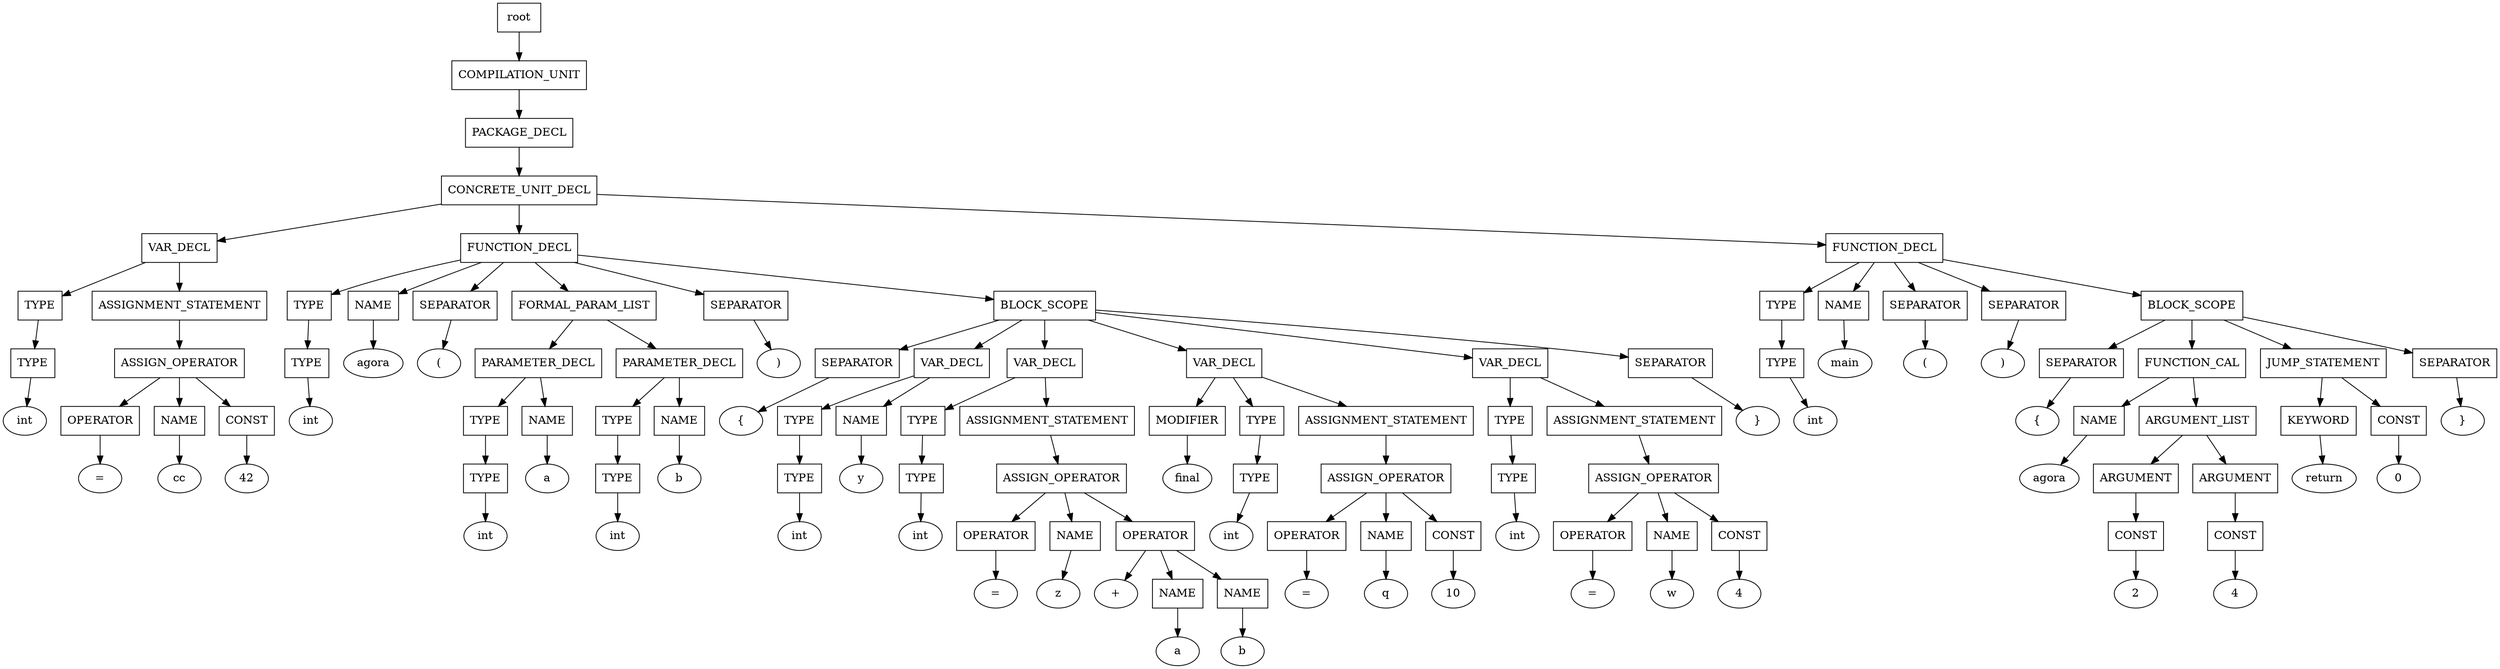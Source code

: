 digraph G {
	splines="TRUE";
	n_0 [label="root", shape="rectangle"]
	n_0 -> n_1
	n_1 [label="COMPILATION_UNIT", shape="rectangle"]
	n_1 -> n_2
	n_2 [label="PACKAGE_DECL", shape="rectangle"]
	n_2 -> n_3
	n_3 [label="CONCRETE_UNIT_DECL", shape="rectangle"]
	n_3 -> n_4
	n_4 [label="VAR_DECL", shape="rectangle"]
	n_4 -> n_7
	n_7 [label="TYPE", shape="rectangle"]
	n_7 -> n_20
	n_20 [label="TYPE", shape="rectangle"]
	n_20 -> n_42
	n_42 [label="int", shape="ellipse"]
	n_4 -> n_8
	n_8 [label="ASSIGNMENT_STATEMENT", shape="rectangle"]
	n_8 -> n_21
	n_21 [label="ASSIGN_OPERATOR", shape="rectangle"]
	n_21 -> n_43
	n_43 [label="OPERATOR", shape="rectangle"]
	n_43 -> n_69
	n_69 [label="=", shape="ellipse"]
	n_21 -> n_44
	n_44 [label="NAME", shape="rectangle"]
	n_44 -> n_70
	n_70 [label="cc", shape="ellipse"]
	n_21 -> n_45
	n_45 [label="CONST", shape="rectangle"]
	n_45 -> n_71
	n_71 [label="42", shape="ellipse"]
	n_3 -> n_5
	n_5 [label="FUNCTION_DECL", shape="rectangle"]
	n_5 -> n_9
	n_9 [label="TYPE", shape="rectangle"]
	n_9 -> n_22
	n_22 [label="TYPE", shape="rectangle"]
	n_22 -> n_46
	n_46 [label="int", shape="ellipse"]
	n_5 -> n_10
	n_10 [label="NAME", shape="rectangle"]
	n_10 -> n_23
	n_23 [label="agora", shape="ellipse"]
	n_5 -> n_11
	n_11 [label="SEPARATOR", shape="rectangle"]
	n_11 -> n_24
	n_24 [label="(", shape="ellipse"]
	n_5 -> n_12
	n_12 [label="FORMAL_PARAM_LIST", shape="rectangle"]
	n_12 -> n_25
	n_25 [label="PARAMETER_DECL", shape="rectangle"]
	n_25 -> n_47
	n_47 [label="TYPE", shape="rectangle"]
	n_47 -> n_72
	n_72 [label="TYPE", shape="rectangle"]
	n_72 -> n_90
	n_90 [label="int", shape="ellipse"]
	n_25 -> n_48
	n_48 [label="NAME", shape="rectangle"]
	n_48 -> n_73
	n_73 [label="a", shape="ellipse"]
	n_12 -> n_26
	n_26 [label="PARAMETER_DECL", shape="rectangle"]
	n_26 -> n_49
	n_49 [label="TYPE", shape="rectangle"]
	n_49 -> n_74
	n_74 [label="TYPE", shape="rectangle"]
	n_74 -> n_91
	n_91 [label="int", shape="ellipse"]
	n_26 -> n_50
	n_50 [label="NAME", shape="rectangle"]
	n_50 -> n_75
	n_75 [label="b", shape="ellipse"]
	n_5 -> n_13
	n_13 [label="SEPARATOR", shape="rectangle"]
	n_13 -> n_27
	n_27 [label=")", shape="ellipse"]
	n_5 -> n_14
	n_14 [label="BLOCK_SCOPE", shape="rectangle"]
	n_14 -> n_28
	n_28 [label="SEPARATOR", shape="rectangle"]
	n_28 -> n_51
	n_51 [label="{", shape="ellipse"]
	n_14 -> n_29
	n_29 [label="VAR_DECL", shape="rectangle"]
	n_29 -> n_52
	n_52 [label="TYPE", shape="rectangle"]
	n_52 -> n_76
	n_76 [label="TYPE", shape="rectangle"]
	n_76 -> n_92
	n_92 [label="int", shape="ellipse"]
	n_29 -> n_53
	n_53 [label="NAME", shape="rectangle"]
	n_53 -> n_77
	n_77 [label="y", shape="ellipse"]
	n_14 -> n_30
	n_30 [label="VAR_DECL", shape="rectangle"]
	n_30 -> n_54
	n_54 [label="TYPE", shape="rectangle"]
	n_54 -> n_78
	n_78 [label="TYPE", shape="rectangle"]
	n_78 -> n_93
	n_93 [label="int", shape="ellipse"]
	n_30 -> n_55
	n_55 [label="ASSIGNMENT_STATEMENT", shape="rectangle"]
	n_55 -> n_79
	n_79 [label="ASSIGN_OPERATOR", shape="rectangle"]
	n_79 -> n_94
	n_94 [label="OPERATOR", shape="rectangle"]
	n_94 -> n_107
	n_107 [label="=", shape="ellipse"]
	n_79 -> n_95
	n_95 [label="NAME", shape="rectangle"]
	n_95 -> n_108
	n_108 [label="z", shape="ellipse"]
	n_79 -> n_96
	n_96 [label="OPERATOR", shape="rectangle"]
	n_96 -> n_109
	n_109 [label="+", shape="ellipse"]
	n_96 -> n_110
	n_110 [label="NAME", shape="rectangle"]
	n_110 -> n_120
	n_120 [label="a", shape="ellipse"]
	n_96 -> n_111
	n_111 [label="NAME", shape="rectangle"]
	n_111 -> n_121
	n_121 [label="b", shape="ellipse"]
	n_14 -> n_31
	n_31 [label="VAR_DECL", shape="rectangle"]
	n_31 -> n_56
	n_56 [label="MODIFIER", shape="rectangle"]
	n_56 -> n_80
	n_80 [label="final", shape="ellipse"]
	n_31 -> n_57
	n_57 [label="TYPE", shape="rectangle"]
	n_57 -> n_81
	n_81 [label="TYPE", shape="rectangle"]
	n_81 -> n_97
	n_97 [label="int", shape="ellipse"]
	n_31 -> n_58
	n_58 [label="ASSIGNMENT_STATEMENT", shape="rectangle"]
	n_58 -> n_82
	n_82 [label="ASSIGN_OPERATOR", shape="rectangle"]
	n_82 -> n_98
	n_98 [label="OPERATOR", shape="rectangle"]
	n_98 -> n_112
	n_112 [label="=", shape="ellipse"]
	n_82 -> n_99
	n_99 [label="NAME", shape="rectangle"]
	n_99 -> n_113
	n_113 [label="q", shape="ellipse"]
	n_82 -> n_100
	n_100 [label="CONST", shape="rectangle"]
	n_100 -> n_114
	n_114 [label="10", shape="ellipse"]
	n_14 -> n_32
	n_32 [label="VAR_DECL", shape="rectangle"]
	n_32 -> n_59
	n_59 [label="TYPE", shape="rectangle"]
	n_59 -> n_83
	n_83 [label="TYPE", shape="rectangle"]
	n_83 -> n_101
	n_101 [label="int", shape="ellipse"]
	n_32 -> n_60
	n_60 [label="ASSIGNMENT_STATEMENT", shape="rectangle"]
	n_60 -> n_84
	n_84 [label="ASSIGN_OPERATOR", shape="rectangle"]
	n_84 -> n_102
	n_102 [label="OPERATOR", shape="rectangle"]
	n_102 -> n_115
	n_115 [label="=", shape="ellipse"]
	n_84 -> n_103
	n_103 [label="NAME", shape="rectangle"]
	n_103 -> n_116
	n_116 [label="w", shape="ellipse"]
	n_84 -> n_104
	n_104 [label="CONST", shape="rectangle"]
	n_104 -> n_117
	n_117 [label="4", shape="ellipse"]
	n_14 -> n_33
	n_33 [label="SEPARATOR", shape="rectangle"]
	n_33 -> n_61
	n_61 [label="}", shape="ellipse"]
	n_3 -> n_6
	n_6 [label="FUNCTION_DECL", shape="rectangle"]
	n_6 -> n_15
	n_15 [label="TYPE", shape="rectangle"]
	n_15 -> n_34
	n_34 [label="TYPE", shape="rectangle"]
	n_34 -> n_62
	n_62 [label="int", shape="ellipse"]
	n_6 -> n_16
	n_16 [label="NAME", shape="rectangle"]
	n_16 -> n_35
	n_35 [label="main", shape="ellipse"]
	n_6 -> n_17
	n_17 [label="SEPARATOR", shape="rectangle"]
	n_17 -> n_36
	n_36 [label="(", shape="ellipse"]
	n_6 -> n_18
	n_18 [label="SEPARATOR", shape="rectangle"]
	n_18 -> n_37
	n_37 [label=")", shape="ellipse"]
	n_6 -> n_19
	n_19 [label="BLOCK_SCOPE", shape="rectangle"]
	n_19 -> n_38
	n_38 [label="SEPARATOR", shape="rectangle"]
	n_38 -> n_63
	n_63 [label="{", shape="ellipse"]
	n_19 -> n_39
	n_39 [label="FUNCTION_CAL", shape="rectangle"]
	n_39 -> n_64
	n_64 [label="NAME", shape="rectangle"]
	n_64 -> n_85
	n_85 [label="agora", shape="ellipse"]
	n_39 -> n_65
	n_65 [label="ARGUMENT_LIST", shape="rectangle"]
	n_65 -> n_86
	n_86 [label="ARGUMENT", shape="rectangle"]
	n_86 -> n_105
	n_105 [label="CONST", shape="rectangle"]
	n_105 -> n_118
	n_118 [label="2", shape="ellipse"]
	n_65 -> n_87
	n_87 [label="ARGUMENT", shape="rectangle"]
	n_87 -> n_106
	n_106 [label="CONST", shape="rectangle"]
	n_106 -> n_119
	n_119 [label="4", shape="ellipse"]
	n_19 -> n_40
	n_40 [label="JUMP_STATEMENT", shape="rectangle"]
	n_40 -> n_66
	n_66 [label="KEYWORD", shape="rectangle"]
	n_66 -> n_88
	n_88 [label="return", shape="ellipse"]
	n_40 -> n_67
	n_67 [label="CONST", shape="rectangle"]
	n_67 -> n_89
	n_89 [label="0", shape="ellipse"]
	n_19 -> n_41
	n_41 [label="SEPARATOR", shape="rectangle"]
	n_41 -> n_68
	n_68 [label="}", shape="ellipse"]
}